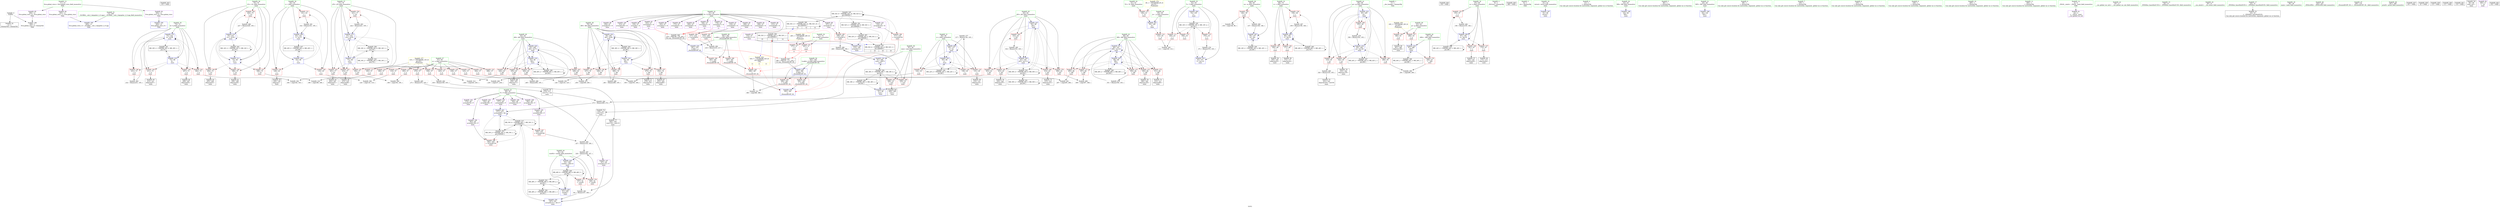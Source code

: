 digraph "SVFG" {
	label="SVFG";

	Node0x557f5ce7da20 [shape=record,color=grey,label="{NodeID: 0\nNullPtr}"];
	Node0x557f5ce7da20 -> Node0x557f5ceabd80[style=solid];
	Node0x557f5ce7da20 -> Node0x557f5ceae480[style=solid];
	Node0x557f5cef7440 [shape=record,color=black,label="{NodeID: 443\n153 = PHI()\n}"];
	Node0x557f5ceba8a0 [shape=record,color=grey,label="{NodeID: 277\n137 = Binary(136, 105, )\n}"];
	Node0x557f5ceba8a0 -> Node0x557f5ceaec00[style=solid];
	Node0x557f5ceae2e0 [shape=record,color=blue,label="{NodeID: 194\n404\<--12\nllvm.global_ctors_0\<--\nGlob }"];
	Node0x557f5ceab650 [shape=record,color=red,label="{NodeID: 111\n109\<--53\n\<--T\nmain\n}"];
	Node0x557f5ceab650 -> Node0x557f5cebd2a0[style=solid];
	Node0x557f5ce836b0 [shape=record,color=green,label="{NodeID: 28\n59\<--60\nm\<--m_field_insensitive\nmain\n}"];
	Node0x557f5ce836b0 -> Node0x557f5ceb09c0[style=solid];
	Node0x557f5ce836b0 -> Node0x557f5ceaeda0[style=solid];
	Node0x557f5cebd2a0 [shape=record,color=grey,label="{NodeID: 305\n111 = cmp(109, 110, )\n}"];
	Node0x557f5ceaf9d0 [shape=record,color=blue,label="{NodeID: 222\n79\<--281\ni60\<--inc82\nmain\n}"];
	Node0x557f5ceaf9d0 -> Node0x557f5ceb2150[style=dashed];
	Node0x557f5ceaf9d0 -> Node0x557f5ceb2220[style=dashed];
	Node0x557f5ceaf9d0 -> Node0x557f5ceb22f0[style=dashed];
	Node0x557f5ceaf9d0 -> Node0x557f5ceb23c0[style=dashed];
	Node0x557f5ceaf9d0 -> Node0x557f5ceb2490[style=dashed];
	Node0x557f5ceaf9d0 -> Node0x557f5ceaf9d0[style=dashed];
	Node0x557f5ceaf9d0 -> Node0x557f5ced26c0[style=dashed];
	Node0x557f5ceb1450 [shape=record,color=red,label="{NodeID: 139\n164\<--69\n\<--v\nmain\n}"];
	Node0x557f5ceb1450 -> Node0x557f5ceac260[style=solid];
	Node0x557f5ceac0c0 [shape=record,color=black,label="{NodeID: 56\n132\<--131\nidxprom10\<--\nmain\n}"];
	Node0x557f5ceb2b10 [shape=record,color=red,label="{NodeID: 167\n319\<--85\n\<--pi\nmain\n}"];
	Node0x557f5ceb2b10 -> Node0x557f5cebc820[style=solid];
	Node0x557f5cead780 [shape=record,color=purple,label="{NodeID: 84\n405\<--11\nllvm.global_ctors_1\<--llvm.global_ctors\nGlob }"];
	Node0x557f5cead780 -> Node0x557f5ceae3b0[style=solid];
	Node0x557f5ce81200 [shape=record,color=green,label="{NodeID: 1\n7\<--1\n__dso_handle\<--dummyObj\nGlob }"];
	Node0x557f5cef7540 [shape=record,color=black,label="{NodeID: 444\n154 = PHI()\n}"];
	Node0x557f5cebaa20 [shape=record,color=grey,label="{NodeID: 278\n351 = Binary(350, 105, )\n}"];
	Node0x557f5cebaa20 -> Node0x557f5ceb7f80[style=solid];
	Node0x557f5ceae3b0 [shape=record,color=blue,label="{NodeID: 195\n405\<--13\nllvm.global_ctors_1\<--_GLOBAL__sub_I_Anjupiter_2_0.cpp\nGlob }"];
	Node0x557f5ceab720 [shape=record,color=red,label="{NodeID: 112\n359\<--53\n\<--T\nmain\n}"];
	Node0x557f5ce83780 [shape=record,color=green,label="{NodeID: 29\n61\<--62\np\<--p_field_insensitive\nmain\n}"];
	Node0x557f5ce83780 -> Node0x557f5ceb0a90[style=solid];
	Node0x557f5ce83780 -> Node0x557f5ceb0b60[style=solid];
	Node0x557f5cebd420 [shape=record,color=grey,label="{NodeID: 306\n120 = cmp(118, 119, )\n}"];
	Node0x557f5ceafaa0 [shape=record,color=blue,label="{NodeID: 223\n85\<--285\npi\<--\nmain\n}"];
	Node0x557f5ceafaa0 -> Node0x557f5ceb2a40[style=dashed];
	Node0x557f5ceafaa0 -> Node0x557f5ceb2b10[style=dashed];
	Node0x557f5ceafaa0 -> Node0x557f5ceb2be0[style=dashed];
	Node0x557f5ceafaa0 -> Node0x557f5ceb2cb0[style=dashed];
	Node0x557f5ceafaa0 -> Node0x557f5ceb8010[style=dashed];
	Node0x557f5ceafaa0 -> Node0x557f5ced35c0[style=dashed];
	Node0x557f5ceb1520 [shape=record,color=red,label="{NodeID: 140\n171\<--69\n\<--v\nmain\n}"];
	Node0x557f5ceb1520 -> Node0x557f5ceac330[style=solid];
	Node0x557f5ceac190 [shape=record,color=black,label="{NodeID: 57\n162\<--161\nidxprom20\<--\nmain\n}"];
	Node0x557f5ceb2be0 [shape=record,color=red,label="{NodeID: 168\n342\<--85\n\<--pi\nmain\n}"];
	Node0x557f5ceb2be0 -> Node0x557f5cead2a0[style=solid];
	Node0x557f5cead850 [shape=record,color=purple,label="{NodeID: 85\n406\<--11\nllvm.global_ctors_2\<--llvm.global_ctors\nGlob }"];
	Node0x557f5cead850 -> Node0x557f5ceae480[style=solid];
	Node0x557f5ce814f0 [shape=record,color=green,label="{NodeID: 2\n8\<--1\n_ZSt3cin\<--dummyObj\nGlob }"];
	Node0x557f5cef7610 [shape=record,color=black,label="{NodeID: 445\n366 = PHI()\n}"];
	Node0x557f5cebaba0 [shape=record,color=grey,label="{NodeID: 279\n356 = Binary(355, 105, )\n}"];
	Node0x557f5cebaba0 -> Node0x557f5ceb8010[style=solid];
	Node0x557f5ceae480 [shape=record,color=blue, style = dotted,label="{NodeID: 196\n406\<--3\nllvm.global_ctors_2\<--dummyVal\nGlob }"];
	Node0x557f5ceab7f0 [shape=record,color=red,label="{NodeID: 113\n370\<--53\n\<--T\nmain\n}"];
	Node0x557f5ceab7f0 -> Node0x557f5ceba720[style=solid];
	Node0x557f5ce83850 [shape=record,color=green,label="{NodeID: 30\n63\<--64\ni\<--i_field_insensitive\nmain\n}"];
	Node0x557f5ce83850 -> Node0x557f5ceb0c30[style=solid];
	Node0x557f5ce83850 -> Node0x557f5ceb0d00[style=solid];
	Node0x557f5ce83850 -> Node0x557f5ceb0dd0[style=solid];
	Node0x557f5ce83850 -> Node0x557f5ceae990[style=solid];
	Node0x557f5ce83850 -> Node0x557f5ceaecd0[style=solid];
	Node0x557f5cebd5a0 [shape=record,color=grey,label="{NodeID: 307\n305 = cmp(303, 304, )\n}"];
	Node0x557f5ceafb70 [shape=record,color=blue,label="{NodeID: 224\n87\<--286\n_b84\<--\nmain\n}"];
	Node0x557f5ceafb70 -> Node0x557f5ceb2d80[style=dashed];
	Node0x557f5ceafb70 -> Node0x557f5ced3ac0[style=dashed];
	Node0x557f5ceb15f0 [shape=record,color=red,label="{NodeID: 141\n167\<--71\n\<--d\nmain\n|{<s0>10}}"];
	Node0x557f5ceb15f0:s0 -> Node0x557f5cef7a30[style=solid,color=red];
	Node0x557f5ceac260 [shape=record,color=black,label="{NodeID: 58\n165\<--164\nidxprom22\<--\nmain\n}"];
	Node0x557f5cecf9c0 [shape=record,color=black,label="{NodeID: 335\nMR_10V_3 = PHI(MR_10V_4, MR_10V_2, )\npts\{54 \}\n}"];
	Node0x557f5cecf9c0 -> Node0x557f5ceab650[style=dashed];
	Node0x557f5cecf9c0 -> Node0x557f5ceab720[style=dashed];
	Node0x557f5cecf9c0 -> Node0x557f5ceab7f0[style=dashed];
	Node0x557f5cecf9c0 -> Node0x557f5ceb80e0[style=dashed];
	Node0x557f5ceb2cb0 [shape=record,color=red,label="{NodeID: 169\n355\<--85\n\<--pi\nmain\n}"];
	Node0x557f5ceb2cb0 -> Node0x557f5cebaba0[style=solid];
	Node0x557f5cead920 [shape=record,color=purple,label="{NodeID: 86\n130\<--47\narrayidx\<--D\nmain\n}"];
	Node0x557f5ce81580 [shape=record,color=green,label="{NodeID: 3\n9\<--1\n.str\<--dummyObj\nGlob }"];
	Node0x557f5cef76e0 [shape=record,color=black,label="{NodeID: 446\n379 = PHI(166, 176, 203, )\n0th arg _Z4cminIiEvRT_S0_ }"];
	Node0x557f5cef76e0 -> Node0x557f5ceb81b0[style=solid];
	Node0x557f5cebad20 [shape=record,color=grey,label="{NodeID: 280\n147 = Binary(146, 148, )\n}"];
	Node0x557f5cebad20 -> Node0x557f5ceaeda0[style=solid];
	Node0x557f5ceae580 [shape=record,color=blue,label="{NodeID: 197\n41\<--96\nretval\<--\nmain\n}"];
	Node0x557f5ceab8c0 [shape=record,color=red,label="{NodeID: 114\n110\<--55\n\<--_b\nmain\n}"];
	Node0x557f5ceab8c0 -> Node0x557f5cebd2a0[style=solid];
	Node0x557f5ce83920 [shape=record,color=green,label="{NodeID: 31\n65\<--66\nj\<--j_field_insensitive\nmain\n}"];
	Node0x557f5ce83920 -> Node0x557f5ceb0ea0[style=solid];
	Node0x557f5ce83920 -> Node0x557f5ceb0f70[style=solid];
	Node0x557f5ce83920 -> Node0x557f5ceb1040[style=solid];
	Node0x557f5ce83920 -> Node0x557f5ceaea60[style=solid];
	Node0x557f5ce83920 -> Node0x557f5ceaec00[style=solid];
	Node0x557f5cebd720 [shape=record,color=grey,label="{NodeID: 308\n291 = cmp(289, 290, )\n}"];
	Node0x557f5ceafc40 [shape=record,color=blue,label="{NodeID: 225\n89\<--96\ni88\<--\nmain\n}"];
	Node0x557f5ceafc40 -> Node0x557f5ceb2e50[style=dashed];
	Node0x557f5ceafc40 -> Node0x557f5ceb2f20[style=dashed];
	Node0x557f5ceafc40 -> Node0x557f5ceb2ff0[style=dashed];
	Node0x557f5ceafc40 -> Node0x557f5ceb30c0[style=dashed];
	Node0x557f5ceafc40 -> Node0x557f5ceb3190[style=dashed];
	Node0x557f5ceafc40 -> Node0x557f5ceafc40[style=dashed];
	Node0x557f5ceafc40 -> Node0x557f5ceb7f80[style=dashed];
	Node0x557f5ceafc40 -> Node0x557f5ced3fc0[style=dashed];
	Node0x557f5ceb16c0 [shape=record,color=red,label="{NodeID: 142\n177\<--71\n\<--d\nmain\n|{<s0>11}}"];
	Node0x557f5ceb16c0:s0 -> Node0x557f5cef7a30[style=solid,color=red];
	Node0x557f5ceac330 [shape=record,color=black,label="{NodeID: 59\n172\<--171\nidxprom24\<--\nmain\n}"];
	Node0x557f5cecfec0 [shape=record,color=black,label="{NodeID: 336\nMR_16V_2 = PHI(MR_16V_4, MR_16V_1, )\npts\{60 \}\n}"];
	Node0x557f5cecfec0 -> Node0x557f5ceb09c0[style=dashed];
	Node0x557f5cecfec0 -> Node0x557f5ceaeda0[style=dashed];
	Node0x557f5ceb2d80 [shape=record,color=red,label="{NodeID: 170\n290\<--87\n\<--_b84\nmain\n}"];
	Node0x557f5ceb2d80 -> Node0x557f5cebd720[style=solid];
	Node0x557f5cead9f0 [shape=record,color=purple,label="{NodeID: 87\n133\<--47\narrayidx11\<--D\nmain\n}"];
	Node0x557f5cead9f0 -> Node0x557f5ceaeb30[style=solid];
	Node0x557f5ce81610 [shape=record,color=green,label="{NodeID: 4\n12\<--1\n\<--dummyObj\nCan only get source location for instruction, argument, global var or function.}"];
	Node0x557f5cef7a30 [shape=record,color=black,label="{NodeID: 447\n380 = PHI(167, 177, 218, )\n1st arg _Z4cminIiEvRT_S0_ }"];
	Node0x557f5cef7a30 -> Node0x557f5ceb8280[style=solid];
	Node0x557f5ced8ac0 [shape=record,color=black,label="{NodeID: 364\nMR_52V_3 = PHI(MR_52V_2, MR_52V_1, )\npts\{480000 \}\n|{<s0>10|<s1>11|<s2>12}}"];
	Node0x557f5ced8ac0:s0 -> Node0x557f5cee2340[style=dashed,color=blue];
	Node0x557f5ced8ac0:s1 -> Node0x557f5ced67c0[style=dashed,color=blue];
	Node0x557f5ced8ac0:s2 -> Node0x557f5ceda3c0[style=dashed,color=blue];
	Node0x557f5cebaea0 [shape=record,color=grey,label="{NodeID: 281\n142 = Binary(141, 105, )\n}"];
	Node0x557f5cebaea0 -> Node0x557f5ceaecd0[style=solid];
	Node0x557f5ceae650 [shape=record,color=blue,label="{NodeID: 198\n43\<--98\nMX\<--\nmain\n}"];
	Node0x557f5ceab990 [shape=record,color=red,label="{NodeID: 115\n119\<--57\n\<--n\nmain\n}"];
	Node0x557f5ceab990 -> Node0x557f5cebd420[style=solid];
	Node0x557f5ce839f0 [shape=record,color=green,label="{NodeID: 32\n67\<--68\nu\<--u_field_insensitive\nmain\n}"];
	Node0x557f5ce839f0 -> Node0x557f5ceb1110[style=solid];
	Node0x557f5ce839f0 -> Node0x557f5ceb11e0[style=solid];
	Node0x557f5ce839f0 -> Node0x557f5ceb12b0[style=solid];
	Node0x557f5ce839f0 -> Node0x557f5ceaee70[style=solid];
	Node0x557f5cebd8a0 [shape=record,color=grey,label="{NodeID: 309\n239 = cmp(237, 238, )\n}"];
	Node0x557f5ceafd10 [shape=record,color=blue,label="{NodeID: 226\n91\<--300\nsum92\<--\nmain\n}"];
	Node0x557f5ceafd10 -> Node0x557f5cecd6c0[style=dashed];
	Node0x557f5ceb1790 [shape=record,color=red,label="{NodeID: 143\n182\<--73\n\<--k\nmain\n}"];
	Node0x557f5ceb1790 -> Node0x557f5cebce20[style=solid];
	Node0x557f5ceac400 [shape=record,color=black,label="{NodeID: 60\n175\<--174\nidxprom26\<--\nmain\n}"];
	Node0x557f5ced03c0 [shape=record,color=black,label="{NodeID: 337\nMR_20V_2 = PHI(MR_20V_4, MR_20V_1, )\npts\{64 \}\n}"];
	Node0x557f5ced03c0 -> Node0x557f5ceae990[style=dashed];
	Node0x557f5ceb2e50 [shape=record,color=red,label="{NodeID: 171\n295\<--89\n\<--i88\nmain\n}"];
	Node0x557f5ceb2e50 -> Node0x557f5cebcca0[style=solid];
	Node0x557f5ceadac0 [shape=record,color=purple,label="{NodeID: 88\n163\<--47\narrayidx21\<--D\nmain\n}"];
	Node0x557f5ce816a0 [shape=record,color=green,label="{NodeID: 5\n96\<--1\n\<--dummyObj\nCan only get source location for instruction, argument, global var or function.}"];
	Node0x557f5cebb020 [shape=record,color=grey,label="{NodeID: 282\n156 = Binary(155, 148, )\n}"];
	Node0x557f5cebb020 -> Node0x557f5ceaee70[style=solid];
	Node0x557f5ceae720 [shape=record,color=blue,label="{NodeID: 199\n45\<--100\nINF\<--\nmain\n}"];
	Node0x557f5ceb01a0 [shape=record,color=red,label="{NodeID: 116\n125\<--57\n\<--n\nmain\n}"];
	Node0x557f5ceb01a0 -> Node0x557f5cebcfa0[style=solid];
	Node0x557f5ce83ac0 [shape=record,color=green,label="{NodeID: 33\n69\<--70\nv\<--v_field_insensitive\nmain\n}"];
	Node0x557f5ce83ac0 -> Node0x557f5ceb1380[style=solid];
	Node0x557f5ce83ac0 -> Node0x557f5ceb1450[style=solid];
	Node0x557f5ce83ac0 -> Node0x557f5ceb1520[style=solid];
	Node0x557f5ce83ac0 -> Node0x557f5ceaef40[style=solid];
	Node0x557f5cebda20 [shape=record,color=grey,label="{NodeID: 310\n190 = cmp(188, 189, )\n}"];
	Node0x557f5ceafde0 [shape=record,color=blue,label="{NodeID: 227\n93\<--96\nj93\<--\nmain\n}"];
	Node0x557f5ceafde0 -> Node0x557f5ceb3400[style=dashed];
	Node0x557f5ceafde0 -> Node0x557f5ceb34d0[style=dashed];
	Node0x557f5ceafde0 -> Node0x557f5ceb35a0[style=dashed];
	Node0x557f5ceafde0 -> Node0x557f5ceb3670[style=dashed];
	Node0x557f5ceafde0 -> Node0x557f5ceb3740[style=dashed];
	Node0x557f5ceafde0 -> Node0x557f5ceaff80[style=dashed];
	Node0x557f5ceafde0 -> Node0x557f5cec96c0[style=dashed];
	Node0x557f5ceb1860 [shape=record,color=red,label="{NodeID: 144\n207\<--73\n\<--k\nmain\n}"];
	Node0x557f5ceb1860 -> Node0x557f5ceac740[style=solid];
	Node0x557f5ceac4d0 [shape=record,color=black,label="{NodeID: 61\n199\<--198\nidxprom39\<--\nmain\n}"];
	Node0x557f5ced08c0 [shape=record,color=black,label="{NodeID: 338\nMR_22V_2 = PHI(MR_22V_3, MR_22V_1, )\npts\{66 \}\n}"];
	Node0x557f5ced08c0 -> Node0x557f5ceaea60[style=dashed];
	Node0x557f5ced08c0 -> Node0x557f5ced08c0[style=dashed];
	Node0x557f5ceb2f20 [shape=record,color=red,label="{NodeID: 172\n307\<--89\n\<--i88\nmain\n}"];
	Node0x557f5ceb2f20 -> Node0x557f5cebc9a0[style=solid];
	Node0x557f5ceadb90 [shape=record,color=purple,label="{NodeID: 89\n166\<--47\narrayidx23\<--D\nmain\n|{<s0>10}}"];
	Node0x557f5ceadb90:s0 -> Node0x557f5cef76e0[style=solid,color=red];
	Node0x557f5ce82a10 [shape=record,color=green,label="{NodeID: 6\n98\<--1\n\<--dummyObj\nCan only get source location for instruction, argument, global var or function.}"];
	Node0x557f5cebb1a0 [shape=record,color=grey,label="{NodeID: 283\n232 = Binary(231, 105, )\n}"];
	Node0x557f5cebb1a0 -> Node0x557f5ceaf420[style=solid];
	Node0x557f5ceae7f0 [shape=record,color=blue,label="{NodeID: 200\n53\<--105\nT\<--\nmain\n}"];
	Node0x557f5ceae7f0 -> Node0x557f5cecf9c0[style=dashed];
	Node0x557f5ceb0270 [shape=record,color=red,label="{NodeID: 117\n183\<--57\n\<--n\nmain\n}"];
	Node0x557f5ceb0270 -> Node0x557f5cebce20[style=solid];
	Node0x557f5ce83b90 [shape=record,color=green,label="{NodeID: 34\n71\<--72\nd\<--d_field_insensitive\nmain\n}"];
	Node0x557f5ce83b90 -> Node0x557f5ceb15f0[style=solid];
	Node0x557f5ce83b90 -> Node0x557f5ceb16c0[style=solid];
	Node0x557f5cebdba0 [shape=record,color=grey,label="{NodeID: 311\n390 = cmp(388, 389, )\n}"];
	Node0x557f5ceafeb0 [shape=record,color=blue,label="{NodeID: 228\n91\<--329\nsum92\<--add110\nmain\n}"];
	Node0x557f5ceafeb0 -> Node0x557f5cecd6c0[style=dashed];
	Node0x557f5ceb1930 [shape=record,color=red,label="{NodeID: 145\n211\<--73\n\<--k\nmain\n}"];
	Node0x557f5ceb1930 -> Node0x557f5ceac810[style=solid];
	Node0x557f5ceac5a0 [shape=record,color=black,label="{NodeID: 62\n202\<--201\nidxprom41\<--\nmain\n}"];
	Node0x557f5ced0dc0 [shape=record,color=black,label="{NodeID: 339\nMR_24V_2 = PHI(MR_24V_3, MR_24V_1, )\npts\{68 \}\n}"];
	Node0x557f5ced0dc0 -> Node0x557f5ceb1110[style=dashed];
	Node0x557f5ced0dc0 -> Node0x557f5ceaee70[style=dashed];
	Node0x557f5ced0dc0 -> Node0x557f5ced0dc0[style=dashed];
	Node0x557f5ceb2ff0 [shape=record,color=red,label="{NodeID: 173\n311\<--89\n\<--i88\nmain\n}"];
	Node0x557f5ceb2ff0 -> Node0x557f5ceacdc0[style=solid];
	Node0x557f5ceadc60 [shape=record,color=purple,label="{NodeID: 90\n173\<--47\narrayidx25\<--D\nmain\n}"];
	Node0x557f5ce82aa0 [shape=record,color=green,label="{NodeID: 7\n100\<--1\n\<--dummyObj\nCan only get source location for instruction, argument, global var or function.}"];
	Node0x557f5ced99c0 [shape=record,color=black,label="{NodeID: 367\nMR_52V_4 = PHI(MR_52V_5, MR_52V_3, )\npts\{480000 \}\n}"];
	Node0x557f5ced99c0 -> Node0x557f5ceaeb30[style=dashed];
	Node0x557f5ced99c0 -> Node0x557f5ced67c0[style=dashed];
	Node0x557f5ced99c0 -> Node0x557f5ced99c0[style=dashed];
	Node0x557f5cebb320 [shape=record,color=grey,label="{NodeID: 284\n327 = Binary(318, 326, )\n}"];
	Node0x557f5cebb320 -> Node0x557f5cebb7a0[style=solid];
	Node0x557f5ceae8c0 [shape=record,color=blue,label="{NodeID: 201\n55\<--106\n_b\<--\nmain\n}"];
	Node0x557f5ceae8c0 -> Node0x557f5ceab8c0[style=dashed];
	Node0x557f5ceb0340 [shape=record,color=red,label="{NodeID: 118\n189\<--57\n\<--n\nmain\n}"];
	Node0x557f5ceb0340 -> Node0x557f5cebda20[style=solid];
	Node0x557f5ce83c60 [shape=record,color=green,label="{NodeID: 35\n73\<--74\nk\<--k_field_insensitive\nmain\n}"];
	Node0x557f5ce83c60 -> Node0x557f5ceb1790[style=solid];
	Node0x557f5ce83c60 -> Node0x557f5ceb1860[style=solid];
	Node0x557f5ce83c60 -> Node0x557f5ceb1930[style=solid];
	Node0x557f5ce83c60 -> Node0x557f5ceb1a00[style=solid];
	Node0x557f5ce83c60 -> Node0x557f5ceaf010[style=solid];
	Node0x557f5ce83c60 -> Node0x557f5ceaf420[style=solid];
	Node0x557f5cebdd20 [shape=record,color=grey,label="{NodeID: 312\n246 = cmp(244, 245, )\n}"];
	Node0x557f5ceaff80 [shape=record,color=blue,label="{NodeID: 229\n93\<--334\nj93\<--inc113\nmain\n}"];
	Node0x557f5ceaff80 -> Node0x557f5ceb3400[style=dashed];
	Node0x557f5ceaff80 -> Node0x557f5ceb34d0[style=dashed];
	Node0x557f5ceaff80 -> Node0x557f5ceb35a0[style=dashed];
	Node0x557f5ceaff80 -> Node0x557f5ceb3670[style=dashed];
	Node0x557f5ceaff80 -> Node0x557f5ceb3740[style=dashed];
	Node0x557f5ceaff80 -> Node0x557f5ceaff80[style=dashed];
	Node0x557f5ceaff80 -> Node0x557f5cec96c0[style=dashed];
	Node0x557f5ceb1a00 [shape=record,color=red,label="{NodeID: 146\n231\<--73\n\<--k\nmain\n}"];
	Node0x557f5ceb1a00 -> Node0x557f5cebb1a0[style=solid];
	Node0x557f5ceac670 [shape=record,color=black,label="{NodeID: 63\n205\<--204\nidxprom43\<--\nmain\n}"];
	Node0x557f5ced12c0 [shape=record,color=black,label="{NodeID: 340\nMR_26V_2 = PHI(MR_26V_3, MR_26V_1, )\npts\{70 \}\n}"];
	Node0x557f5ced12c0 -> Node0x557f5ceb1380[style=dashed];
	Node0x557f5ced12c0 -> Node0x557f5ceaef40[style=dashed];
	Node0x557f5ced12c0 -> Node0x557f5ced12c0[style=dashed];
	Node0x557f5ceb30c0 [shape=record,color=red,label="{NodeID: 174\n345\<--89\n\<--i88\nmain\n}"];
	Node0x557f5ceb30c0 -> Node0x557f5cead370[style=solid];
	Node0x557f5ceadd30 [shape=record,color=purple,label="{NodeID: 91\n176\<--47\narrayidx27\<--D\nmain\n|{<s0>11}}"];
	Node0x557f5ceadd30:s0 -> Node0x557f5cef76e0[style=solid,color=red];
	Node0x557f5ce82b30 [shape=record,color=green,label="{NodeID: 8\n105\<--1\n\<--dummyObj\nCan only get source location for instruction, argument, global var or function.}"];
	Node0x557f5cebb4a0 [shape=record,color=grey,label="{NodeID: 285\n334 = Binary(333, 105, )\n}"];
	Node0x557f5cebb4a0 -> Node0x557f5ceaff80[style=solid];
	Node0x557f5ceae990 [shape=record,color=blue,label="{NodeID: 202\n63\<--96\ni\<--\nmain\n}"];
	Node0x557f5ceae990 -> Node0x557f5ceb0c30[style=dashed];
	Node0x557f5ceae990 -> Node0x557f5ceb0d00[style=dashed];
	Node0x557f5ceae990 -> Node0x557f5ceb0dd0[style=dashed];
	Node0x557f5ceae990 -> Node0x557f5ceaecd0[style=dashed];
	Node0x557f5ceae990 -> Node0x557f5ced03c0[style=dashed];
	Node0x557f5ceb0410 [shape=record,color=red,label="{NodeID: 119\n195\<--57\n\<--n\nmain\n}"];
	Node0x557f5ceb0410 -> Node0x557f5cebcb20[style=solid];
	Node0x557f5ce83d30 [shape=record,color=green,label="{NodeID: 36\n75\<--76\ni31\<--i31_field_insensitive\nmain\n}"];
	Node0x557f5ce83d30 -> Node0x557f5ceb1ad0[style=solid];
	Node0x557f5ce83d30 -> Node0x557f5ceb1ba0[style=solid];
	Node0x557f5ce83d30 -> Node0x557f5ceb1c70[style=solid];
	Node0x557f5ce83d30 -> Node0x557f5ceb1d40[style=solid];
	Node0x557f5ce83d30 -> Node0x557f5ceaf0e0[style=solid];
	Node0x557f5ce83d30 -> Node0x557f5ceaf350[style=solid];
	Node0x557f5cebdea0 [shape=record,color=grey,label="{NodeID: 313\n250 = cmp(248, 249, )\n}"];
	Node0x557f5ceb0050 [shape=record,color=blue,label="{NodeID: 230\n347\<--341\narrayidx121\<--div117\nmain\n}"];
	Node0x557f5ceb0050 -> Node0x557f5cec9bc0[style=dashed];
	Node0x557f5ceb1ad0 [shape=record,color=red,label="{NodeID: 147\n188\<--75\n\<--i31\nmain\n}"];
	Node0x557f5ceb1ad0 -> Node0x557f5cebda20[style=solid];
	Node0x557f5ceac740 [shape=record,color=black,label="{NodeID: 64\n208\<--207\nidxprom45\<--\nmain\n}"];
	Node0x557f5ced17c0 [shape=record,color=black,label="{NodeID: 341\nMR_30V_2 = PHI(MR_30V_4, MR_30V_1, )\npts\{74 \}\n}"];
	Node0x557f5ced17c0 -> Node0x557f5ceaf010[style=dashed];
	Node0x557f5ceb3190 [shape=record,color=red,label="{NodeID: 175\n350\<--89\n\<--i88\nmain\n}"];
	Node0x557f5ceb3190 -> Node0x557f5cebaa20[style=solid];
	Node0x557f5ceade00 [shape=record,color=purple,label="{NodeID: 92\n200\<--47\narrayidx40\<--D\nmain\n}"];
	Node0x557f5ce82bc0 [shape=record,color=green,label="{NodeID: 9\n148\<--1\n\<--dummyObj\nCan only get source location for instruction, argument, global var or function.}"];
	Node0x557f5ceda3c0 [shape=record,color=black,label="{NodeID: 369\nMR_52V_11 = PHI(MR_52V_12, MR_52V_10, )\npts\{480000 \}\n|{|<s4>12|<s5>12|<s6>12}}"];
	Node0x557f5ceda3c0 -> Node0x557f5ceb3810[style=dashed];
	Node0x557f5ceda3c0 -> Node0x557f5ceb38e0[style=dashed];
	Node0x557f5ceda3c0 -> Node0x557f5cecc7c0[style=dashed];
	Node0x557f5ceda3c0 -> Node0x557f5ceda3c0[style=dashed];
	Node0x557f5ceda3c0:s4 -> Node0x557f5ceae210[style=dashed,color=red];
	Node0x557f5ceda3c0:s5 -> Node0x557f5ceb8350[style=dashed,color=red];
	Node0x557f5ceda3c0:s6 -> Node0x557f5ced8ac0[style=dashed,color=red];
	Node0x557f5cebb620 [shape=record,color=grey,label="{NodeID: 286\n281 = Binary(280, 105, )\n}"];
	Node0x557f5cebb620 -> Node0x557f5ceaf9d0[style=solid];
	Node0x557f5ceaea60 [shape=record,color=blue,label="{NodeID: 203\n65\<--96\nj\<--\nmain\n}"];
	Node0x557f5ceaea60 -> Node0x557f5ceb0ea0[style=dashed];
	Node0x557f5ceaea60 -> Node0x557f5ceb0f70[style=dashed];
	Node0x557f5ceaea60 -> Node0x557f5ceb1040[style=dashed];
	Node0x557f5ceaea60 -> Node0x557f5ceaea60[style=dashed];
	Node0x557f5ceaea60 -> Node0x557f5ceaec00[style=dashed];
	Node0x557f5ceaea60 -> Node0x557f5ced08c0[style=dashed];
	Node0x557f5ceb04e0 [shape=record,color=red,label="{NodeID: 120\n238\<--57\n\<--n\nmain\n}"];
	Node0x557f5ceb04e0 -> Node0x557f5cebd8a0[style=solid];
	Node0x557f5ce83e00 [shape=record,color=green,label="{NodeID: 37\n77\<--78\nj35\<--j35_field_insensitive\nmain\n}"];
	Node0x557f5ce83e00 -> Node0x557f5ceb1e10[style=solid];
	Node0x557f5ce83e00 -> Node0x557f5ceb1ee0[style=solid];
	Node0x557f5ce83e00 -> Node0x557f5ceb1fb0[style=solid];
	Node0x557f5ce83e00 -> Node0x557f5ceb2080[style=solid];
	Node0x557f5ce83e00 -> Node0x557f5ceaf1b0[style=solid];
	Node0x557f5ce83e00 -> Node0x557f5ceaf280[style=solid];
	Node0x557f5ceb7f80 [shape=record,color=blue,label="{NodeID: 231\n89\<--351\ni88\<--inc123\nmain\n}"];
	Node0x557f5ceb7f80 -> Node0x557f5ceb2e50[style=dashed];
	Node0x557f5ceb7f80 -> Node0x557f5ceb2f20[style=dashed];
	Node0x557f5ceb7f80 -> Node0x557f5ceb2ff0[style=dashed];
	Node0x557f5ceb7f80 -> Node0x557f5ceb30c0[style=dashed];
	Node0x557f5ceb7f80 -> Node0x557f5ceb3190[style=dashed];
	Node0x557f5ceb7f80 -> Node0x557f5ceafc40[style=dashed];
	Node0x557f5ceb7f80 -> Node0x557f5ceb7f80[style=dashed];
	Node0x557f5ceb7f80 -> Node0x557f5ced3fc0[style=dashed];
	Node0x557f5ceb1ba0 [shape=record,color=red,label="{NodeID: 148\n198\<--75\n\<--i31\nmain\n}"];
	Node0x557f5ceb1ba0 -> Node0x557f5ceac4d0[style=solid];
	Node0x557f5ceac810 [shape=record,color=black,label="{NodeID: 65\n212\<--211\nidxprom47\<--\nmain\n}"];
	Node0x557f5ced1cc0 [shape=record,color=black,label="{NodeID: 342\nMR_32V_2 = PHI(MR_32V_3, MR_32V_1, )\npts\{76 \}\n}"];
	Node0x557f5ced1cc0 -> Node0x557f5ceaf0e0[style=dashed];
	Node0x557f5ced1cc0 -> Node0x557f5ced1cc0[style=dashed];
	Node0x557f5ceb3260 [shape=record,color=red,label="{NodeID: 176\n328\<--91\n\<--sum92\nmain\n}"];
	Node0x557f5ceb3260 -> Node0x557f5cebb7a0[style=solid];
	Node0x557f5ceaded0 [shape=record,color=purple,label="{NodeID: 93\n203\<--47\narrayidx42\<--D\nmain\n|{<s0>12}}"];
	Node0x557f5ceaded0:s0 -> Node0x557f5cef76e0[style=solid,color=red];
	Node0x557f5ce82c50 [shape=record,color=green,label="{NodeID: 10\n285\<--1\n\<--dummyObj\nCan only get source location for instruction, argument, global var or function.}"];
	Node0x557f5cebb7a0 [shape=record,color=grey,label="{NodeID: 287\n329 = Binary(328, 327, )\n}"];
	Node0x557f5cebb7a0 -> Node0x557f5ceafeb0[style=solid];
	Node0x557f5ceaeb30 [shape=record,color=blue,label="{NodeID: 204\n133\<--100\narrayidx11\<--\nmain\n}"];
	Node0x557f5ceaeb30 -> Node0x557f5ced99c0[style=dashed];
	Node0x557f5ceb05b0 [shape=record,color=red,label="{NodeID: 121\n245\<--57\n\<--n\nmain\n}"];
	Node0x557f5ceb05b0 -> Node0x557f5cebdd20[style=solid];
	Node0x557f5ceaa3c0 [shape=record,color=green,label="{NodeID: 38\n79\<--80\ni60\<--i60_field_insensitive\nmain\n}"];
	Node0x557f5ceaa3c0 -> Node0x557f5ceb2150[style=solid];
	Node0x557f5ceaa3c0 -> Node0x557f5ceb2220[style=solid];
	Node0x557f5ceaa3c0 -> Node0x557f5ceb22f0[style=solid];
	Node0x557f5ceaa3c0 -> Node0x557f5ceb23c0[style=solid];
	Node0x557f5ceaa3c0 -> Node0x557f5ceb2490[style=solid];
	Node0x557f5ceaa3c0 -> Node0x557f5ceaf4f0[style=solid];
	Node0x557f5ceaa3c0 -> Node0x557f5ceaf9d0[style=solid];
	Node0x557f5ceb8010 [shape=record,color=blue,label="{NodeID: 232\n85\<--356\npi\<--inc126\nmain\n}"];
	Node0x557f5ceb8010 -> Node0x557f5ceb2a40[style=dashed];
	Node0x557f5ceb8010 -> Node0x557f5ceb2b10[style=dashed];
	Node0x557f5ceb8010 -> Node0x557f5ceb2be0[style=dashed];
	Node0x557f5ceb8010 -> Node0x557f5ceb2cb0[style=dashed];
	Node0x557f5ceb8010 -> Node0x557f5ceb8010[style=dashed];
	Node0x557f5ceb8010 -> Node0x557f5ced35c0[style=dashed];
	Node0x557f5ceb1c70 [shape=record,color=red,label="{NodeID: 149\n204\<--75\n\<--i31\nmain\n}"];
	Node0x557f5ceb1c70 -> Node0x557f5ceac670[style=solid];
	Node0x557f5ceac8e0 [shape=record,color=black,label="{NodeID: 66\n215\<--214\nidxprom49\<--\nmain\n}"];
	Node0x557f5ced21c0 [shape=record,color=black,label="{NodeID: 343\nMR_34V_2 = PHI(MR_34V_3, MR_34V_1, )\npts\{78 \}\n}"];
	Node0x557f5ced21c0 -> Node0x557f5ced21c0[style=dashed];
	Node0x557f5ced21c0 -> Node0x557f5ced71c0[style=dashed];
	Node0x557f5ceb3330 [shape=record,color=red,label="{NodeID: 177\n337\<--91\n\<--sum92\nmain\n}"];
	Node0x557f5ceb3330 -> Node0x557f5cebbda0[style=solid];
	Node0x557f5ceadfa0 [shape=record,color=purple,label="{NodeID: 94\n206\<--47\narrayidx44\<--D\nmain\n}"];
	Node0x557f5ce84410 [shape=record,color=green,label="{NodeID: 11\n300\<--1\n\<--dummyObj\nCan only get source location for instruction, argument, global var or function.}"];
	Node0x557f5cebb920 [shape=record,color=grey,label="{NodeID: 288\n265 = Binary(264, 105, )\n}"];
	Node0x557f5cebb920 -> Node0x557f5ceaf830[style=solid];
	Node0x557f5ceaec00 [shape=record,color=blue,label="{NodeID: 205\n65\<--137\nj\<--inc\nmain\n}"];
	Node0x557f5ceaec00 -> Node0x557f5ceb0ea0[style=dashed];
	Node0x557f5ceaec00 -> Node0x557f5ceb0f70[style=dashed];
	Node0x557f5ceaec00 -> Node0x557f5ceb1040[style=dashed];
	Node0x557f5ceaec00 -> Node0x557f5ceaea60[style=dashed];
	Node0x557f5ceaec00 -> Node0x557f5ceaec00[style=dashed];
	Node0x557f5ceaec00 -> Node0x557f5ced08c0[style=dashed];
	Node0x557f5ceb0680 [shape=record,color=red,label="{NodeID: 122\n270\<--57\n\<--n\nmain\n}"];
	Node0x557f5ceb0680 -> Node0x557f5cebc3a0[style=solid];
	Node0x557f5ceaa450 [shape=record,color=green,label="{NodeID: 39\n81\<--82\nsum\<--sum_field_insensitive\nmain\n}"];
	Node0x557f5ceaa450 -> Node0x557f5ceb2560[style=solid];
	Node0x557f5ceaa450 -> Node0x557f5ceb2630[style=solid];
	Node0x557f5ceaa450 -> Node0x557f5ceaf5c0[style=solid];
	Node0x557f5ceaa450 -> Node0x557f5ceaf760[style=solid];
	Node0x557f5cec96c0 [shape=record,color=black,label="{NodeID: 316\nMR_50V_4 = PHI(MR_50V_6, MR_50V_3, )\npts\{94 \}\n}"];
	Node0x557f5cec96c0 -> Node0x557f5ceafde0[style=dashed];
	Node0x557f5cec96c0 -> Node0x557f5cec96c0[style=dashed];
	Node0x557f5cec96c0 -> Node0x557f5ced49c0[style=dashed];
	Node0x557f5ceb80e0 [shape=record,color=blue,label="{NodeID: 233\n53\<--371\nT\<--inc133\nmain\n}"];
	Node0x557f5ceb80e0 -> Node0x557f5cecf9c0[style=dashed];
	Node0x557f5ceb1d40 [shape=record,color=red,label="{NodeID: 150\n226\<--75\n\<--i31\nmain\n}"];
	Node0x557f5ceb1d40 -> Node0x557f5cebc520[style=solid];
	Node0x557f5ceac9b0 [shape=record,color=black,label="{NodeID: 67\n253\<--252\nidxprom69\<--\nmain\n}"];
	Node0x557f5ced26c0 [shape=record,color=black,label="{NodeID: 344\nMR_36V_2 = PHI(MR_36V_4, MR_36V_1, )\npts\{80 \}\n}"];
	Node0x557f5ced26c0 -> Node0x557f5ceaf4f0[style=dashed];
	Node0x557f5ceb3400 [shape=record,color=red,label="{NodeID: 178\n303\<--93\n\<--j93\nmain\n}"];
	Node0x557f5ceb3400 -> Node0x557f5cebd5a0[style=solid];
	Node0x557f5ceae070 [shape=record,color=purple,label="{NodeID: 95\n209\<--47\narrayidx46\<--D\nmain\n}"];
	Node0x557f5ceae070 -> Node0x557f5ceb3810[style=solid];
	Node0x557f5ce844a0 [shape=record,color=green,label="{NodeID: 12\n4\<--6\n_ZStL8__ioinit\<--_ZStL8__ioinit_field_insensitive\nGlob }"];
	Node0x557f5ce844a0 -> Node0x557f5cead510[style=solid];
	Node0x557f5cebbaa0 [shape=record,color=grey,label="{NodeID: 289\n260 = Binary(259, 258, )\n}"];
	Node0x557f5cebbaa0 -> Node0x557f5ceaf760[style=solid];
	Node0x557f5ceaecd0 [shape=record,color=blue,label="{NodeID: 206\n63\<--142\ni\<--inc13\nmain\n}"];
	Node0x557f5ceaecd0 -> Node0x557f5ceb0c30[style=dashed];
	Node0x557f5ceaecd0 -> Node0x557f5ceb0d00[style=dashed];
	Node0x557f5ceaecd0 -> Node0x557f5ceb0dd0[style=dashed];
	Node0x557f5ceaecd0 -> Node0x557f5ceaecd0[style=dashed];
	Node0x557f5ceaecd0 -> Node0x557f5ced03c0[style=dashed];
	Node0x557f5ceb0750 [shape=record,color=red,label="{NodeID: 123\n296\<--57\n\<--n\nmain\n}"];
	Node0x557f5ceb0750 -> Node0x557f5cebcca0[style=solid];
	Node0x557f5ceaa4e0 [shape=record,color=green,label="{NodeID: 40\n83\<--84\nj64\<--j64_field_insensitive\nmain\n}"];
	Node0x557f5ceaa4e0 -> Node0x557f5ceb2700[style=solid];
	Node0x557f5ceaa4e0 -> Node0x557f5ceb27d0[style=solid];
	Node0x557f5ceaa4e0 -> Node0x557f5ceb28a0[style=solid];
	Node0x557f5ceaa4e0 -> Node0x557f5ceb2970[style=solid];
	Node0x557f5ceaa4e0 -> Node0x557f5ceaf690[style=solid];
	Node0x557f5ceaa4e0 -> Node0x557f5ceaf830[style=solid];
	Node0x557f5cec9bc0 [shape=record,color=black,label="{NodeID: 317\nMR_54V_6 = PHI(MR_54V_7, MR_54V_5, )\npts\{500000 \}\n}"];
	Node0x557f5cec9bc0 -> Node0x557f5ceb3b50[style=dashed];
	Node0x557f5cec9bc0 -> Node0x557f5ceb3c20[style=dashed];
	Node0x557f5cec9bc0 -> Node0x557f5ceb0050[style=dashed];
	Node0x557f5cec9bc0 -> Node0x557f5cec9bc0[style=dashed];
	Node0x557f5cec9bc0 -> Node0x557f5ced53c0[style=dashed];
	Node0x557f5ceb81b0 [shape=record,color=blue,label="{NodeID: 234\n381\<--379\na.addr\<--a\n_Z4cminIiEvRT_S0_\n}"];
	Node0x557f5ceb81b0 -> Node0x557f5ceb3cf0[style=dashed];
	Node0x557f5ceb81b0 -> Node0x557f5ceb3dc0[style=dashed];
	Node0x557f5ceb1e10 [shape=record,color=red,label="{NodeID: 151\n194\<--77\n\<--j35\nmain\n}"];
	Node0x557f5ceb1e10 -> Node0x557f5cebcb20[style=solid];
	Node0x557f5ceaca80 [shape=record,color=black,label="{NodeID: 68\n256\<--255\nidxprom71\<--\nmain\n}"];
	Node0x557f5ced2bc0 [shape=record,color=black,label="{NodeID: 345\nMR_38V_2 = PHI(MR_38V_3, MR_38V_1, )\npts\{82 \}\n}"];
	Node0x557f5ced2bc0 -> Node0x557f5ceaf5c0[style=dashed];
	Node0x557f5ced2bc0 -> Node0x557f5ced2bc0[style=dashed];
	Node0x557f5ceb34d0 [shape=record,color=red,label="{NodeID: 179\n308\<--93\n\<--j93\nmain\n}"];
	Node0x557f5ceb34d0 -> Node0x557f5cebc9a0[style=solid];
	Node0x557f5ceaaa20 [shape=record,color=purple,label="{NodeID: 96\n213\<--47\narrayidx48\<--D\nmain\n}"];
	Node0x557f5ce84530 [shape=record,color=green,label="{NodeID: 13\n11\<--15\nllvm.global_ctors\<--llvm.global_ctors_field_insensitive\nGlob }"];
	Node0x557f5ce84530 -> Node0x557f5cead6b0[style=solid];
	Node0x557f5ce84530 -> Node0x557f5cead780[style=solid];
	Node0x557f5ce84530 -> Node0x557f5cead850[style=solid];
	Node0x557f5cebbc20 [shape=record,color=grey,label="{NodeID: 290\n218 = Binary(210, 217, )\n|{<s0>12}}"];
	Node0x557f5cebbc20:s0 -> Node0x557f5cef7a30[style=solid,color=red];
	Node0x557f5ceaeda0 [shape=record,color=blue,label="{NodeID: 207\n59\<--147\nm\<--dec\nmain\n}"];
	Node0x557f5ceaeda0 -> Node0x557f5ceb09c0[style=dashed];
	Node0x557f5ceaeda0 -> Node0x557f5ceaeda0[style=dashed];
	Node0x557f5ceaeda0 -> Node0x557f5cecfec0[style=dashed];
	Node0x557f5ceb0820 [shape=record,color=red,label="{NodeID: 124\n304\<--57\n\<--n\nmain\n}"];
	Node0x557f5ceb0820 -> Node0x557f5cebd5a0[style=solid];
	Node0x557f5ceaa570 [shape=record,color=green,label="{NodeID: 41\n85\<--86\npi\<--pi_field_insensitive\nmain\n}"];
	Node0x557f5ceaa570 -> Node0x557f5ceb2a40[style=solid];
	Node0x557f5ceaa570 -> Node0x557f5ceb2b10[style=solid];
	Node0x557f5ceaa570 -> Node0x557f5ceb2be0[style=solid];
	Node0x557f5ceaa570 -> Node0x557f5ceb2cb0[style=solid];
	Node0x557f5ceaa570 -> Node0x557f5ceafaa0[style=solid];
	Node0x557f5ceaa570 -> Node0x557f5ceb8010[style=solid];
	Node0x557f5ceb8280 [shape=record,color=blue,label="{NodeID: 235\n383\<--380\nb.addr\<--b\n_Z4cminIiEvRT_S0_\n}"];
	Node0x557f5ceb8280 -> Node0x557f5ceb3e90[style=dashed];
	Node0x557f5ceb8280 -> Node0x557f5ceae140[style=dashed];
	Node0x557f5ceb1ee0 [shape=record,color=red,label="{NodeID: 152\n201\<--77\n\<--j35\nmain\n}"];
	Node0x557f5ceb1ee0 -> Node0x557f5ceac5a0[style=solid];
	Node0x557f5ceacb50 [shape=record,color=black,label="{NodeID: 69\n269\<--268\nconv\<--\nmain\n}"];
	Node0x557f5ceacb50 -> Node0x557f5cebc220[style=solid];
	Node0x557f5ced30c0 [shape=record,color=black,label="{NodeID: 346\nMR_40V_2 = PHI(MR_40V_3, MR_40V_1, )\npts\{84 \}\n}"];
	Node0x557f5ced30c0 -> Node0x557f5ceaf690[style=dashed];
	Node0x557f5ced30c0 -> Node0x557f5ced30c0[style=dashed];
	Node0x557f5ceb35a0 [shape=record,color=red,label="{NodeID: 180\n314\<--93\n\<--j93\nmain\n}"];
	Node0x557f5ceb35a0 -> Node0x557f5ceace90[style=solid];
	Node0x557f5ceaaaf0 [shape=record,color=purple,label="{NodeID: 97\n216\<--47\narrayidx50\<--D\nmain\n}"];
	Node0x557f5ceaaaf0 -> Node0x557f5ceb38e0[style=solid];
	Node0x557f5ce84600 [shape=record,color=green,label="{NodeID: 14\n16\<--17\n__cxx_global_var_init\<--__cxx_global_var_init_field_insensitive\n}"];
	Node0x557f5cedc2e0 [shape=record,color=yellow,style=double,label="{NodeID: 374\n8V_1 = ENCHI(MR_8V_0)\npts\{52 \}\nFun[main]}"];
	Node0x557f5cedc2e0 -> Node0x557f5ceab580[style=dashed];
	Node0x557f5cebbda0 [shape=record,color=grey,label="{NodeID: 291\n341 = Binary(337, 340, )\n}"];
	Node0x557f5cebbda0 -> Node0x557f5ceb0050[style=solid];
	Node0x557f5ceaee70 [shape=record,color=blue,label="{NodeID: 208\n67\<--156\nu\<--dec18\nmain\n}"];
	Node0x557f5ceaee70 -> Node0x557f5ceb1110[style=dashed];
	Node0x557f5ceaee70 -> Node0x557f5ceb11e0[style=dashed];
	Node0x557f5ceaee70 -> Node0x557f5ceb12b0[style=dashed];
	Node0x557f5ceaee70 -> Node0x557f5ceaee70[style=dashed];
	Node0x557f5ceaee70 -> Node0x557f5ced0dc0[style=dashed];
	Node0x557f5ceb08f0 [shape=record,color=red,label="{NodeID: 125\n338\<--57\n\<--n\nmain\n}"];
	Node0x557f5ceb08f0 -> Node0x557f5cebbf20[style=solid];
	Node0x557f5ceaa600 [shape=record,color=green,label="{NodeID: 42\n87\<--88\n_b84\<--_b84_field_insensitive\nmain\n}"];
	Node0x557f5ceaa600 -> Node0x557f5ceb2d80[style=solid];
	Node0x557f5ceaa600 -> Node0x557f5ceafb70[style=solid];
	Node0x557f5ceb8350 [shape=record,color=blue,label="{NodeID: 236\n393\<--392\n\<--\n_Z4cminIiEvRT_S0_\n}"];
	Node0x557f5ceb8350 -> Node0x557f5ced8ac0[style=dashed];
	Node0x557f5ceb1fb0 [shape=record,color=red,label="{NodeID: 153\n214\<--77\n\<--j35\nmain\n}"];
	Node0x557f5ceb1fb0 -> Node0x557f5ceac8e0[style=solid];
	Node0x557f5ceacc20 [shape=record,color=black,label="{NodeID: 70\n272\<--271\nconv77\<--sub\nmain\n}"];
	Node0x557f5ceacc20 -> Node0x557f5cebc220[style=solid];
	Node0x557f5ced35c0 [shape=record,color=black,label="{NodeID: 347\nMR_42V_2 = PHI(MR_42V_4, MR_42V_1, )\npts\{86 \}\n}"];
	Node0x557f5ced35c0 -> Node0x557f5ceafaa0[style=dashed];
	Node0x557f5ceb3670 [shape=record,color=red,label="{NodeID: 181\n323\<--93\n\<--j93\nmain\n}"];
	Node0x557f5ceb3670 -> Node0x557f5cead100[style=solid];
	Node0x557f5ceaabc0 [shape=record,color=purple,label="{NodeID: 98\n254\<--47\narrayidx70\<--D\nmain\n}"];
	Node0x557f5ce846d0 [shape=record,color=green,label="{NodeID: 15\n20\<--21\n_ZNSt8ios_base4InitC1Ev\<--_ZNSt8ios_base4InitC1Ev_field_insensitive\n}"];
	Node0x557f5cebbf20 [shape=record,color=grey,label="{NodeID: 292\n339 = Binary(338, 105, )\n}"];
	Node0x557f5cebbf20 -> Node0x557f5cead1d0[style=solid];
	Node0x557f5ceaef40 [shape=record,color=blue,label="{NodeID: 209\n69\<--159\nv\<--dec19\nmain\n}"];
	Node0x557f5ceaef40 -> Node0x557f5ceb1380[style=dashed];
	Node0x557f5ceaef40 -> Node0x557f5ceb1450[style=dashed];
	Node0x557f5ceaef40 -> Node0x557f5ceb1520[style=dashed];
	Node0x557f5ceaef40 -> Node0x557f5ceaef40[style=dashed];
	Node0x557f5ceaef40 -> Node0x557f5ced12c0[style=dashed];
	Node0x557f5ceb09c0 [shape=record,color=red,label="{NodeID: 126\n146\<--59\n\<--m\nmain\n}"];
	Node0x557f5ceb09c0 -> Node0x557f5cebad20[style=solid];
	Node0x557f5ceb09c0 -> Node0x557f5cebd120[style=solid];
	Node0x557f5ceaa690 [shape=record,color=green,label="{NodeID: 43\n89\<--90\ni88\<--i88_field_insensitive\nmain\n}"];
	Node0x557f5ceaa690 -> Node0x557f5ceb2e50[style=solid];
	Node0x557f5ceaa690 -> Node0x557f5ceb2f20[style=solid];
	Node0x557f5ceaa690 -> Node0x557f5ceb2ff0[style=solid];
	Node0x557f5ceaa690 -> Node0x557f5ceb30c0[style=solid];
	Node0x557f5ceaa690 -> Node0x557f5ceb3190[style=solid];
	Node0x557f5ceaa690 -> Node0x557f5ceafc40[style=solid];
	Node0x557f5ceaa690 -> Node0x557f5ceb7f80[style=solid];
	Node0x557f5ceb2080 [shape=record,color=red,label="{NodeID: 154\n221\<--77\n\<--j35\nmain\n}"];
	Node0x557f5ceb2080 -> Node0x557f5cebc0a0[style=solid];
	Node0x557f5ceaccf0 [shape=record,color=black,label="{NodeID: 71\n276\<--275\nidxprom79\<--\nmain\n}"];
	Node0x557f5ced3ac0 [shape=record,color=black,label="{NodeID: 348\nMR_44V_2 = PHI(MR_44V_3, MR_44V_1, )\npts\{88 \}\n}"];
	Node0x557f5ced3ac0 -> Node0x557f5ceafb70[style=dashed];
	Node0x557f5ceb3740 [shape=record,color=red,label="{NodeID: 182\n333\<--93\n\<--j93\nmain\n}"];
	Node0x557f5ceb3740 -> Node0x557f5cebb4a0[style=solid];
	Node0x557f5ceaac90 [shape=record,color=purple,label="{NodeID: 99\n257\<--47\narrayidx72\<--D\nmain\n}"];
	Node0x557f5ceaac90 -> Node0x557f5ceb39b0[style=solid];
	Node0x557f5ce847a0 [shape=record,color=green,label="{NodeID: 16\n26\<--27\n__cxa_atexit\<--__cxa_atexit_field_insensitive\n}"];
	Node0x557f5cebc0a0 [shape=record,color=grey,label="{NodeID: 293\n222 = Binary(221, 105, )\n}"];
	Node0x557f5cebc0a0 -> Node0x557f5ceaf280[style=solid];
	Node0x557f5ceaf010 [shape=record,color=blue,label="{NodeID: 210\n73\<--96\nk\<--\nmain\n}"];
	Node0x557f5ceaf010 -> Node0x557f5ceb1790[style=dashed];
	Node0x557f5ceaf010 -> Node0x557f5ceb1860[style=dashed];
	Node0x557f5ceaf010 -> Node0x557f5ceb1930[style=dashed];
	Node0x557f5ceaf010 -> Node0x557f5ceb1a00[style=dashed];
	Node0x557f5ceaf010 -> Node0x557f5ceaf420[style=dashed];
	Node0x557f5ceaf010 -> Node0x557f5ced17c0[style=dashed];
	Node0x557f5ceb0a90 [shape=record,color=red,label="{NodeID: 127\n286\<--61\n\<--p\nmain\n}"];
	Node0x557f5ceb0a90 -> Node0x557f5ceafb70[style=solid];
	Node0x557f5ceaa720 [shape=record,color=green,label="{NodeID: 44\n91\<--92\nsum92\<--sum92_field_insensitive\nmain\n}"];
	Node0x557f5ceaa720 -> Node0x557f5ceb3260[style=solid];
	Node0x557f5ceaa720 -> Node0x557f5ceb3330[style=solid];
	Node0x557f5ceaa720 -> Node0x557f5ceafd10[style=solid];
	Node0x557f5ceaa720 -> Node0x557f5ceafeb0[style=solid];
	Node0x557f5ceb2150 [shape=record,color=red,label="{NodeID: 155\n237\<--79\n\<--i60\nmain\n}"];
	Node0x557f5ceb2150 -> Node0x557f5cebd8a0[style=solid];
	Node0x557f5ceacdc0 [shape=record,color=black,label="{NodeID: 72\n312\<--311\nidxprom99\<--\nmain\n}"];
	Node0x557f5ced3fc0 [shape=record,color=black,label="{NodeID: 349\nMR_46V_2 = PHI(MR_46V_3, MR_46V_1, )\npts\{90 \}\n}"];
	Node0x557f5ced3fc0 -> Node0x557f5ceafc40[style=dashed];
	Node0x557f5ced3fc0 -> Node0x557f5ced3fc0[style=dashed];
	Node0x557f5ceb3810 [shape=record,color=red,label="{NodeID: 183\n210\<--209\n\<--arrayidx46\nmain\n}"];
	Node0x557f5ceb3810 -> Node0x557f5cebbc20[style=solid];
	Node0x557f5ceaad60 [shape=record,color=purple,label="{NodeID: 100\n313\<--47\narrayidx100\<--D\nmain\n}"];
	Node0x557f5ce84870 [shape=record,color=green,label="{NodeID: 17\n25\<--31\n_ZNSt8ios_base4InitD1Ev\<--_ZNSt8ios_base4InitD1Ev_field_insensitive\n}"];
	Node0x557f5ce84870 -> Node0x557f5ceabe50[style=solid];
	Node0x557f5cedc550 [shape=record,color=yellow,style=double,label="{NodeID: 377\n14V_1 = ENCHI(MR_14V_0)\npts\{58 \}\nFun[main]}"];
	Node0x557f5cedc550 -> Node0x557f5ceab990[style=dashed];
	Node0x557f5cedc550 -> Node0x557f5ceb01a0[style=dashed];
	Node0x557f5cedc550 -> Node0x557f5ceb0270[style=dashed];
	Node0x557f5cedc550 -> Node0x557f5ceb0340[style=dashed];
	Node0x557f5cedc550 -> Node0x557f5ceb0410[style=dashed];
	Node0x557f5cedc550 -> Node0x557f5ceb04e0[style=dashed];
	Node0x557f5cedc550 -> Node0x557f5ceb05b0[style=dashed];
	Node0x557f5cedc550 -> Node0x557f5ceb0680[style=dashed];
	Node0x557f5cedc550 -> Node0x557f5ceb0750[style=dashed];
	Node0x557f5cedc550 -> Node0x557f5ceb0820[style=dashed];
	Node0x557f5cedc550 -> Node0x557f5ceb08f0[style=dashed];
	Node0x557f5cebc220 [shape=record,color=grey,label="{NodeID: 294\n273 = Binary(269, 272, )\n}"];
	Node0x557f5cebc220 -> Node0x557f5ceaf900[style=solid];
	Node0x557f5ceaf0e0 [shape=record,color=blue,label="{NodeID: 211\n75\<--96\ni31\<--\nmain\n}"];
	Node0x557f5ceaf0e0 -> Node0x557f5ceb1ad0[style=dashed];
	Node0x557f5ceaf0e0 -> Node0x557f5ceb1ba0[style=dashed];
	Node0x557f5ceaf0e0 -> Node0x557f5ceb1c70[style=dashed];
	Node0x557f5ceaf0e0 -> Node0x557f5ceb1d40[style=dashed];
	Node0x557f5ceaf0e0 -> Node0x557f5ceaf0e0[style=dashed];
	Node0x557f5ceaf0e0 -> Node0x557f5ceaf350[style=dashed];
	Node0x557f5ceaf0e0 -> Node0x557f5ced1cc0[style=dashed];
	Node0x557f5ceb0b60 [shape=record,color=red,label="{NodeID: 128\n360\<--61\n\<--p\nmain\n}"];
	Node0x557f5ceb0b60 -> Node0x557f5cead440[style=solid];
	Node0x557f5ceaa7b0 [shape=record,color=green,label="{NodeID: 45\n93\<--94\nj93\<--j93_field_insensitive\nmain\n}"];
	Node0x557f5ceaa7b0 -> Node0x557f5ceb3400[style=solid];
	Node0x557f5ceaa7b0 -> Node0x557f5ceb34d0[style=solid];
	Node0x557f5ceaa7b0 -> Node0x557f5ceb35a0[style=solid];
	Node0x557f5ceaa7b0 -> Node0x557f5ceb3670[style=solid];
	Node0x557f5ceaa7b0 -> Node0x557f5ceb3740[style=solid];
	Node0x557f5ceaa7b0 -> Node0x557f5ceafde0[style=solid];
	Node0x557f5ceaa7b0 -> Node0x557f5ceaff80[style=solid];
	Node0x557f5ceb2220 [shape=record,color=red,label="{NodeID: 156\n248\<--79\n\<--i60\nmain\n}"];
	Node0x557f5ceb2220 -> Node0x557f5cebdea0[style=solid];
	Node0x557f5ceace90 [shape=record,color=black,label="{NodeID: 73\n315\<--314\nidxprom101\<--\nmain\n}"];
	Node0x557f5ced44c0 [shape=record,color=black,label="{NodeID: 350\nMR_48V_2 = PHI(MR_48V_3, MR_48V_1, )\npts\{92 \}\n}"];
	Node0x557f5ced44c0 -> Node0x557f5ceceac0[style=dashed];
	Node0x557f5ceb38e0 [shape=record,color=red,label="{NodeID: 184\n217\<--216\n\<--arrayidx50\nmain\n}"];
	Node0x557f5ceb38e0 -> Node0x557f5cebbc20[style=solid];
	Node0x557f5ceaae30 [shape=record,color=purple,label="{NodeID: 101\n316\<--47\narrayidx102\<--D\nmain\n}"];
	Node0x557f5ceaae30 -> Node0x557f5ceb3a80[style=solid];
	Node0x557f5ce84940 [shape=record,color=green,label="{NodeID: 18\n38\<--39\nmain\<--main_field_insensitive\n}"];
	Node0x557f5cebc3a0 [shape=record,color=grey,label="{NodeID: 295\n271 = Binary(270, 105, )\n}"];
	Node0x557f5cebc3a0 -> Node0x557f5ceacc20[style=solid];
	Node0x557f5ceaf1b0 [shape=record,color=blue,label="{NodeID: 212\n77\<--96\nj35\<--\nmain\n}"];
	Node0x557f5ceaf1b0 -> Node0x557f5ceb1e10[style=dashed];
	Node0x557f5ceaf1b0 -> Node0x557f5ceb1ee0[style=dashed];
	Node0x557f5ceaf1b0 -> Node0x557f5ceb1fb0[style=dashed];
	Node0x557f5ceaf1b0 -> Node0x557f5ceb2080[style=dashed];
	Node0x557f5ceaf1b0 -> Node0x557f5ceaf280[style=dashed];
	Node0x557f5ceaf1b0 -> Node0x557f5ced71c0[style=dashed];
	Node0x557f5ceb0c30 [shape=record,color=red,label="{NodeID: 129\n118\<--63\n\<--i\nmain\n}"];
	Node0x557f5ceb0c30 -> Node0x557f5cebd420[style=solid];
	Node0x557f5ceaa880 [shape=record,color=green,label="{NodeID: 46\n102\<--103\n_ZNSirsERi\<--_ZNSirsERi_field_insensitive\n}"];
	Node0x557f5ceb22f0 [shape=record,color=red,label="{NodeID: 157\n252\<--79\n\<--i60\nmain\n}"];
	Node0x557f5ceb22f0 -> Node0x557f5ceac9b0[style=solid];
	Node0x557f5ceacf60 [shape=record,color=black,label="{NodeID: 74\n318\<--317\nconv103\<--\nmain\n}"];
	Node0x557f5ceacf60 -> Node0x557f5cebb320[style=solid];
	Node0x557f5cee2340 [shape=record,color=yellow,style=double,label="{NodeID: 434\n52V_7 = CSCHI(MR_52V_6)\npts\{480000 \}\nCS[]|{<s0>11|<s1>11|<s2>11}}"];
	Node0x557f5cee2340:s0 -> Node0x557f5ceae210[style=dashed,color=red];
	Node0x557f5cee2340:s1 -> Node0x557f5ceb8350[style=dashed,color=red];
	Node0x557f5cee2340:s2 -> Node0x557f5ced8ac0[style=dashed,color=red];
	Node0x557f5ced49c0 [shape=record,color=black,label="{NodeID: 351\nMR_50V_2 = PHI(MR_50V_3, MR_50V_1, )\npts\{94 \}\n}"];
	Node0x557f5ced49c0 -> Node0x557f5cec96c0[style=dashed];
	Node0x557f5ced49c0 -> Node0x557f5ced49c0[style=dashed];
	Node0x557f5ceb39b0 [shape=record,color=red,label="{NodeID: 185\n258\<--257\n\<--arrayidx72\nmain\n}"];
	Node0x557f5ceb39b0 -> Node0x557f5cebbaa0[style=solid];
	Node0x557f5ceaaf00 [shape=record,color=purple,label="{NodeID: 102\n274\<--49\narrayidx78\<--F\nmain\n}"];
	Node0x557f5ce84a10 [shape=record,color=green,label="{NodeID: 19\n41\<--42\nretval\<--retval_field_insensitive\nmain\n}"];
	Node0x557f5ce84a10 -> Node0x557f5ceae580[style=solid];
	Node0x557f5cedc710 [shape=record,color=yellow,style=double,label="{NodeID: 379\n18V_1 = ENCHI(MR_18V_0)\npts\{62 \}\nFun[main]}"];
	Node0x557f5cedc710 -> Node0x557f5ceb0a90[style=dashed];
	Node0x557f5cedc710 -> Node0x557f5ceb0b60[style=dashed];
	Node0x557f5cebc520 [shape=record,color=grey,label="{NodeID: 296\n227 = Binary(226, 105, )\n}"];
	Node0x557f5cebc520 -> Node0x557f5ceaf350[style=solid];
	Node0x557f5ceaf280 [shape=record,color=blue,label="{NodeID: 213\n77\<--222\nj35\<--inc52\nmain\n}"];
	Node0x557f5ceaf280 -> Node0x557f5ceb1e10[style=dashed];
	Node0x557f5ceaf280 -> Node0x557f5ceb1ee0[style=dashed];
	Node0x557f5ceaf280 -> Node0x557f5ceb1fb0[style=dashed];
	Node0x557f5ceaf280 -> Node0x557f5ceb2080[style=dashed];
	Node0x557f5ceaf280 -> Node0x557f5ceaf280[style=dashed];
	Node0x557f5ceaf280 -> Node0x557f5ced71c0[style=dashed];
	Node0x557f5ceb0d00 [shape=record,color=red,label="{NodeID: 130\n128\<--63\n\<--i\nmain\n}"];
	Node0x557f5ceb0d00 -> Node0x557f5ceabff0[style=solid];
	Node0x557f5ceaa950 [shape=record,color=green,label="{NodeID: 47\n169\<--170\n_Z4cminIiEvRT_S0_\<--_Z4cminIiEvRT_S0__field_insensitive\n}"];
	Node0x557f5ceb23c0 [shape=record,color=red,label="{NodeID: 158\n275\<--79\n\<--i60\nmain\n}"];
	Node0x557f5ceb23c0 -> Node0x557f5ceaccf0[style=solid];
	Node0x557f5cead030 [shape=record,color=black,label="{NodeID: 75\n321\<--320\nidxprom105\<--sub104\nmain\n}"];
	Node0x557f5ced4ec0 [shape=record,color=black,label="{NodeID: 352\nMR_52V_2 = PHI(MR_52V_9, MR_52V_1, )\npts\{480000 \}\n}"];
	Node0x557f5ced4ec0 -> Node0x557f5ced67c0[style=dashed];
	Node0x557f5ced4ec0 -> Node0x557f5ced99c0[style=dashed];
	Node0x557f5ceb3a80 [shape=record,color=red,label="{NodeID: 186\n317\<--316\n\<--arrayidx102\nmain\n}"];
	Node0x557f5ceb3a80 -> Node0x557f5ceacf60[style=solid];
	Node0x557f5ceaafd0 [shape=record,color=purple,label="{NodeID: 103\n277\<--49\narrayidx80\<--F\nmain\n}"];
	Node0x557f5ceaafd0 -> Node0x557f5ceaf900[style=solid];
	Node0x557f5ce84ae0 [shape=record,color=green,label="{NodeID: 20\n43\<--44\nMX\<--MX_field_insensitive\nmain\n}"];
	Node0x557f5ce84ae0 -> Node0x557f5ceae650[style=solid];
	Node0x557f5cebc6a0 [shape=record,color=grey,label="{NodeID: 297\n159 = Binary(158, 148, )\n}"];
	Node0x557f5cebc6a0 -> Node0x557f5ceaef40[style=solid];
	Node0x557f5ceaf350 [shape=record,color=blue,label="{NodeID: 214\n75\<--227\ni31\<--inc55\nmain\n}"];
	Node0x557f5ceaf350 -> Node0x557f5ceb1ad0[style=dashed];
	Node0x557f5ceaf350 -> Node0x557f5ceb1ba0[style=dashed];
	Node0x557f5ceaf350 -> Node0x557f5ceb1c70[style=dashed];
	Node0x557f5ceaf350 -> Node0x557f5ceb1d40[style=dashed];
	Node0x557f5ceaf350 -> Node0x557f5ceaf0e0[style=dashed];
	Node0x557f5ceaf350 -> Node0x557f5ceaf350[style=dashed];
	Node0x557f5ceaf350 -> Node0x557f5ced1cc0[style=dashed];
	Node0x557f5ceb0dd0 [shape=record,color=red,label="{NodeID: 131\n141\<--63\n\<--i\nmain\n}"];
	Node0x557f5ceb0dd0 -> Node0x557f5cebaea0[style=solid];
	Node0x557f5ceaba40 [shape=record,color=green,label="{NodeID: 48\n367\<--368\nprintf\<--printf_field_insensitive\n}"];
	Node0x557f5cecc7c0 [shape=record,color=black,label="{NodeID: 325\nMR_52V_9 = PHI(MR_52V_10, MR_52V_6, )\npts\{480000 \}\n}"];
	Node0x557f5cecc7c0 -> Node0x557f5ceb39b0[style=dashed];
	Node0x557f5cecc7c0 -> Node0x557f5ceb3a80[style=dashed];
	Node0x557f5cecc7c0 -> Node0x557f5cecc7c0[style=dashed];
	Node0x557f5cecc7c0 -> Node0x557f5ced4ec0[style=dashed];
	Node0x557f5cecc7c0 -> Node0x557f5ceda3c0[style=dashed];
	Node0x557f5ceb2490 [shape=record,color=red,label="{NodeID: 159\n280\<--79\n\<--i60\nmain\n}"];
	Node0x557f5ceb2490 -> Node0x557f5cebb620[style=solid];
	Node0x557f5cead100 [shape=record,color=black,label="{NodeID: 76\n324\<--323\nidxprom107\<--\nmain\n}"];
	Node0x557f5ced53c0 [shape=record,color=black,label="{NodeID: 353\nMR_54V_2 = PHI(MR_54V_5, MR_54V_1, )\npts\{500000 \}\n}"];
	Node0x557f5ced53c0 -> Node0x557f5ceb3c20[style=dashed];
	Node0x557f5ced53c0 -> Node0x557f5ceaf900[style=dashed];
	Node0x557f5ced53c0 -> Node0x557f5cec9bc0[style=dashed];
	Node0x557f5ced53c0 -> Node0x557f5ced53c0[style=dashed];
	Node0x557f5ceb3b50 [shape=record,color=red,label="{NodeID: 187\n326\<--325\n\<--arrayidx108\nmain\n}"];
	Node0x557f5ceb3b50 -> Node0x557f5cebb320[style=solid];
	Node0x557f5ceab0a0 [shape=record,color=purple,label="{NodeID: 104\n322\<--49\narrayidx106\<--F\nmain\n}"];
	Node0x557f5ce83100 [shape=record,color=green,label="{NodeID: 21\n45\<--46\nINF\<--INF_field_insensitive\nmain\n}"];
	Node0x557f5ce83100 -> Node0x557f5ceae720[style=solid];
	Node0x557f5cebc820 [shape=record,color=grey,label="{NodeID: 298\n320 = Binary(319, 105, )\n}"];
	Node0x557f5cebc820 -> Node0x557f5cead030[style=solid];
	Node0x557f5ceaf420 [shape=record,color=blue,label="{NodeID: 215\n73\<--232\nk\<--inc58\nmain\n}"];
	Node0x557f5ceaf420 -> Node0x557f5ceb1790[style=dashed];
	Node0x557f5ceaf420 -> Node0x557f5ceb1860[style=dashed];
	Node0x557f5ceaf420 -> Node0x557f5ceb1930[style=dashed];
	Node0x557f5ceaf420 -> Node0x557f5ceb1a00[style=dashed];
	Node0x557f5ceaf420 -> Node0x557f5ceaf420[style=dashed];
	Node0x557f5ceaf420 -> Node0x557f5ced17c0[style=dashed];
	Node0x557f5ceb0ea0 [shape=record,color=red,label="{NodeID: 132\n124\<--65\n\<--j\nmain\n}"];
	Node0x557f5ceb0ea0 -> Node0x557f5cebcfa0[style=solid];
	Node0x557f5ceabb10 [shape=record,color=green,label="{NodeID: 49\n381\<--382\na.addr\<--a.addr_field_insensitive\n_Z4cminIiEvRT_S0_\n}"];
	Node0x557f5ceabb10 -> Node0x557f5ceb3cf0[style=solid];
	Node0x557f5ceabb10 -> Node0x557f5ceb3dc0[style=solid];
	Node0x557f5ceabb10 -> Node0x557f5ceb81b0[style=solid];
	Node0x557f5cecccc0 [shape=record,color=black,label="{NodeID: 326\nMR_38V_5 = PHI(MR_38V_7, MR_38V_4, )\npts\{82 \}\n}"];
	Node0x557f5cecccc0 -> Node0x557f5ceb2560[style=dashed];
	Node0x557f5cecccc0 -> Node0x557f5ceb2630[style=dashed];
	Node0x557f5cecccc0 -> Node0x557f5ceaf5c0[style=dashed];
	Node0x557f5cecccc0 -> Node0x557f5ceaf760[style=dashed];
	Node0x557f5cecccc0 -> Node0x557f5cecccc0[style=dashed];
	Node0x557f5cecccc0 -> Node0x557f5ced2bc0[style=dashed];
	Node0x557f5ceb2560 [shape=record,color=red,label="{NodeID: 160\n259\<--81\n\<--sum\nmain\n}"];
	Node0x557f5ceb2560 -> Node0x557f5cebbaa0[style=solid];
	Node0x557f5cead1d0 [shape=record,color=black,label="{NodeID: 77\n340\<--339\nconv116\<--sub115\nmain\n}"];
	Node0x557f5cead1d0 -> Node0x557f5cebbda0[style=solid];
	Node0x557f5cb485f0 [shape=record,color=black,label="{NodeID: 437\n101 = PHI()\n}"];
	Node0x557f5ceb3c20 [shape=record,color=red,label="{NodeID: 188\n364\<--363\n\<--arrayidx130\nmain\n}"];
	Node0x557f5ceab170 [shape=record,color=purple,label="{NodeID: 105\n325\<--49\narrayidx108\<--F\nmain\n}"];
	Node0x557f5ceab170 -> Node0x557f5ceb3b50[style=solid];
	Node0x557f5ce831d0 [shape=record,color=green,label="{NodeID: 22\n47\<--48\nD\<--D_field_insensitive\nmain\n}"];
	Node0x557f5ce831d0 -> Node0x557f5cead920[style=solid];
	Node0x557f5ce831d0 -> Node0x557f5cead9f0[style=solid];
	Node0x557f5ce831d0 -> Node0x557f5ceadac0[style=solid];
	Node0x557f5ce831d0 -> Node0x557f5ceadb90[style=solid];
	Node0x557f5ce831d0 -> Node0x557f5ceadc60[style=solid];
	Node0x557f5ce831d0 -> Node0x557f5ceadd30[style=solid];
	Node0x557f5ce831d0 -> Node0x557f5ceade00[style=solid];
	Node0x557f5ce831d0 -> Node0x557f5ceaded0[style=solid];
	Node0x557f5ce831d0 -> Node0x557f5ceadfa0[style=solid];
	Node0x557f5ce831d0 -> Node0x557f5ceae070[style=solid];
	Node0x557f5ce831d0 -> Node0x557f5ceaaa20[style=solid];
	Node0x557f5ce831d0 -> Node0x557f5ceaaaf0[style=solid];
	Node0x557f5ce831d0 -> Node0x557f5ceaabc0[style=solid];
	Node0x557f5ce831d0 -> Node0x557f5ceaac90[style=solid];
	Node0x557f5ce831d0 -> Node0x557f5ceaad60[style=solid];
	Node0x557f5ce831d0 -> Node0x557f5ceaae30[style=solid];
	Node0x557f5cebc9a0 [shape=record,color=grey,label="{NodeID: 299\n309 = cmp(307, 308, )\n}"];
	Node0x557f5ceaf4f0 [shape=record,color=blue,label="{NodeID: 216\n79\<--96\ni60\<--\nmain\n}"];
	Node0x557f5ceaf4f0 -> Node0x557f5ceb2150[style=dashed];
	Node0x557f5ceaf4f0 -> Node0x557f5ceb2220[style=dashed];
	Node0x557f5ceaf4f0 -> Node0x557f5ceb22f0[style=dashed];
	Node0x557f5ceaf4f0 -> Node0x557f5ceb23c0[style=dashed];
	Node0x557f5ceaf4f0 -> Node0x557f5ceb2490[style=dashed];
	Node0x557f5ceaf4f0 -> Node0x557f5ceaf9d0[style=dashed];
	Node0x557f5ceaf4f0 -> Node0x557f5ced26c0[style=dashed];
	Node0x557f5ceb0f70 [shape=record,color=red,label="{NodeID: 133\n131\<--65\n\<--j\nmain\n}"];
	Node0x557f5ceb0f70 -> Node0x557f5ceac0c0[style=solid];
	Node0x557f5ceabbe0 [shape=record,color=green,label="{NodeID: 50\n383\<--384\nb.addr\<--b.addr_field_insensitive\n_Z4cminIiEvRT_S0_\n}"];
	Node0x557f5ceabbe0 -> Node0x557f5ceb3e90[style=solid];
	Node0x557f5ceabbe0 -> Node0x557f5ceae140[style=solid];
	Node0x557f5ceabbe0 -> Node0x557f5ceb8280[style=solid];
	Node0x557f5ceb2630 [shape=record,color=red,label="{NodeID: 161\n268\<--81\n\<--sum\nmain\n}"];
	Node0x557f5ceb2630 -> Node0x557f5ceacb50[style=solid];
	Node0x557f5cead2a0 [shape=record,color=black,label="{NodeID: 78\n343\<--342\nidxprom118\<--\nmain\n}"];
	Node0x557f5cef6ee0 [shape=record,color=black,label="{NodeID: 438\n23 = PHI()\n}"];
	Node0x557f5ceb3cf0 [shape=record,color=red,label="{NodeID: 189\n387\<--381\n\<--a.addr\n_Z4cminIiEvRT_S0_\n}"];
	Node0x557f5ceb3cf0 -> Node0x557f5ceae210[style=solid];
	Node0x557f5ceab240 [shape=record,color=purple,label="{NodeID: 106\n344\<--49\narrayidx119\<--F\nmain\n}"];
	Node0x557f5ce832a0 [shape=record,color=green,label="{NodeID: 23\n49\<--50\nF\<--F_field_insensitive\nmain\n}"];
	Node0x557f5ce832a0 -> Node0x557f5ceaaf00[style=solid];
	Node0x557f5ce832a0 -> Node0x557f5ceaafd0[style=solid];
	Node0x557f5ce832a0 -> Node0x557f5ceab0a0[style=solid];
	Node0x557f5ce832a0 -> Node0x557f5ceab170[style=solid];
	Node0x557f5ce832a0 -> Node0x557f5ceab240[style=solid];
	Node0x557f5ce832a0 -> Node0x557f5ceab310[style=solid];
	Node0x557f5ce832a0 -> Node0x557f5ceab3e0[style=solid];
	Node0x557f5ce832a0 -> Node0x557f5ceab4b0[style=solid];
	Node0x557f5cebcb20 [shape=record,color=grey,label="{NodeID: 300\n196 = cmp(194, 195, )\n}"];
	Node0x557f5ceaf5c0 [shape=record,color=blue,label="{NodeID: 217\n81\<--96\nsum\<--\nmain\n}"];
	Node0x557f5ceaf5c0 -> Node0x557f5cecccc0[style=dashed];
	Node0x557f5ceb1040 [shape=record,color=red,label="{NodeID: 134\n136\<--65\n\<--j\nmain\n}"];
	Node0x557f5ceb1040 -> Node0x557f5ceba8a0[style=solid];
	Node0x557f5ceabcb0 [shape=record,color=green,label="{NodeID: 51\n13\<--400\n_GLOBAL__sub_I_Anjupiter_2_0.cpp\<--_GLOBAL__sub_I_Anjupiter_2_0.cpp_field_insensitive\n}"];
	Node0x557f5ceabcb0 -> Node0x557f5ceae3b0[style=solid];
	Node0x557f5cecd6c0 [shape=record,color=black,label="{NodeID: 328\nMR_48V_6 = PHI(MR_48V_8, MR_48V_5, )\npts\{92 \}\n}"];
	Node0x557f5cecd6c0 -> Node0x557f5ceb3260[style=dashed];
	Node0x557f5cecd6c0 -> Node0x557f5ceb3330[style=dashed];
	Node0x557f5cecd6c0 -> Node0x557f5ceafd10[style=dashed];
	Node0x557f5cecd6c0 -> Node0x557f5ceafeb0[style=dashed];
	Node0x557f5cecd6c0 -> Node0x557f5cecd6c0[style=dashed];
	Node0x557f5cecd6c0 -> Node0x557f5ceceac0[style=dashed];
	Node0x557f5ceb2700 [shape=record,color=red,label="{NodeID: 162\n244\<--83\n\<--j64\nmain\n}"];
	Node0x557f5ceb2700 -> Node0x557f5cebdd20[style=solid];
	Node0x557f5cead370 [shape=record,color=black,label="{NodeID: 79\n346\<--345\nidxprom120\<--\nmain\n}"];
	Node0x557f5cef6fe0 [shape=record,color=black,label="{NodeID: 439\n115 = PHI()\n}"];
	Node0x557f5ceb3dc0 [shape=record,color=red,label="{NodeID: 190\n393\<--381\n\<--a.addr\n_Z4cminIiEvRT_S0_\n}"];
	Node0x557f5ceb3dc0 -> Node0x557f5ceb8350[style=solid];
	Node0x557f5ceab310 [shape=record,color=purple,label="{NodeID: 107\n347\<--49\narrayidx121\<--F\nmain\n}"];
	Node0x557f5ceab310 -> Node0x557f5ceb0050[style=solid];
	Node0x557f5ce83370 [shape=record,color=green,label="{NodeID: 24\n51\<--52\nTC\<--TC_field_insensitive\nmain\n}"];
	Node0x557f5ce83370 -> Node0x557f5ceab580[style=solid];
	Node0x557f5ceb3f60 [shape=record,color=yellow,style=double,label="{NodeID: 384\n28V_1 = ENCHI(MR_28V_0)\npts\{72 \}\nFun[main]}"];
	Node0x557f5ceb3f60 -> Node0x557f5ceb15f0[style=dashed];
	Node0x557f5ceb3f60 -> Node0x557f5ceb16c0[style=dashed];
	Node0x557f5cebcca0 [shape=record,color=grey,label="{NodeID: 301\n297 = cmp(295, 296, )\n}"];
	Node0x557f5ceaf690 [shape=record,color=blue,label="{NodeID: 218\n83\<--96\nj64\<--\nmain\n}"];
	Node0x557f5ceaf690 -> Node0x557f5ceb2700[style=dashed];
	Node0x557f5ceaf690 -> Node0x557f5ceb27d0[style=dashed];
	Node0x557f5ceaf690 -> Node0x557f5ceb28a0[style=dashed];
	Node0x557f5ceaf690 -> Node0x557f5ceb2970[style=dashed];
	Node0x557f5ceaf690 -> Node0x557f5ceaf690[style=dashed];
	Node0x557f5ceaf690 -> Node0x557f5ceaf830[style=dashed];
	Node0x557f5ceaf690 -> Node0x557f5ced30c0[style=dashed];
	Node0x557f5ceb1110 [shape=record,color=red,label="{NodeID: 135\n155\<--67\n\<--u\nmain\n}"];
	Node0x557f5ceb1110 -> Node0x557f5cebb020[style=solid];
	Node0x557f5ceabd80 [shape=record,color=black,label="{NodeID: 52\n2\<--3\ndummyVal\<--dummyVal\n}"];
	Node0x557f5ceb27d0 [shape=record,color=red,label="{NodeID: 163\n249\<--83\n\<--j64\nmain\n}"];
	Node0x557f5ceb27d0 -> Node0x557f5cebdea0[style=solid];
	Node0x557f5cead440 [shape=record,color=black,label="{NodeID: 80\n361\<--360\nidxprom128\<--\nmain\n}"];
	Node0x557f5cef70e0 [shape=record,color=black,label="{NodeID: 440\n113 = PHI()\n}"];
	Node0x557f5ced67c0 [shape=record,color=black,label="{NodeID: 357\nMR_52V_6 = PHI(MR_52V_8, MR_52V_3, )\npts\{480000 \}\n|{|<s1>10|<s2>10|<s3>10}}"];
	Node0x557f5ced67c0 -> Node0x557f5cecc7c0[style=dashed];
	Node0x557f5ced67c0:s1 -> Node0x557f5ceae210[style=dashed,color=red];
	Node0x557f5ced67c0:s2 -> Node0x557f5ceb8350[style=dashed,color=red];
	Node0x557f5ced67c0:s3 -> Node0x557f5ced8ac0[style=dashed,color=red];
	Node0x557f5ceb3e90 [shape=record,color=red,label="{NodeID: 191\n389\<--383\n\<--b.addr\n_Z4cminIiEvRT_S0_\n}"];
	Node0x557f5ceb3e90 -> Node0x557f5cebdba0[style=solid];
	Node0x557f5ceab3e0 [shape=record,color=purple,label="{NodeID: 108\n362\<--49\narrayidx129\<--F\nmain\n}"];
	Node0x557f5ce83440 [shape=record,color=green,label="{NodeID: 25\n53\<--54\nT\<--T_field_insensitive\nmain\n}"];
	Node0x557f5ce83440 -> Node0x557f5ceab650[style=solid];
	Node0x557f5ce83440 -> Node0x557f5ceab720[style=solid];
	Node0x557f5ce83440 -> Node0x557f5ceab7f0[style=solid];
	Node0x557f5ce83440 -> Node0x557f5ceae7f0[style=solid];
	Node0x557f5ce83440 -> Node0x557f5ceb80e0[style=solid];
	Node0x557f5cebce20 [shape=record,color=grey,label="{NodeID: 302\n184 = cmp(182, 183, )\n}"];
	Node0x557f5ceaf760 [shape=record,color=blue,label="{NodeID: 219\n81\<--260\nsum\<--add73\nmain\n}"];
	Node0x557f5ceaf760 -> Node0x557f5cecccc0[style=dashed];
	Node0x557f5ceb11e0 [shape=record,color=red,label="{NodeID: 136\n161\<--67\n\<--u\nmain\n}"];
	Node0x557f5ceb11e0 -> Node0x557f5ceac190[style=solid];
	Node0x557f5ceabe50 [shape=record,color=black,label="{NodeID: 53\n24\<--25\n\<--_ZNSt8ios_base4InitD1Ev\nCan only get source location for instruction, argument, global var or function.}"];
	Node0x557f5ceb28a0 [shape=record,color=red,label="{NodeID: 164\n255\<--83\n\<--j64\nmain\n}"];
	Node0x557f5ceb28a0 -> Node0x557f5ceaca80[style=solid];
	Node0x557f5cead510 [shape=record,color=purple,label="{NodeID: 81\n22\<--4\n\<--_ZStL8__ioinit\n__cxx_global_var_init\n}"];
	Node0x557f5cef7240 [shape=record,color=black,label="{NodeID: 441\n114 = PHI()\n}"];
	Node0x557f5ceae140 [shape=record,color=red,label="{NodeID: 192\n392\<--383\n\<--b.addr\n_Z4cminIiEvRT_S0_\n}"];
	Node0x557f5ceae140 -> Node0x557f5ceb8350[style=solid];
	Node0x557f5ceab4b0 [shape=record,color=purple,label="{NodeID: 109\n363\<--49\narrayidx130\<--F\nmain\n}"];
	Node0x557f5ceab4b0 -> Node0x557f5ceb3c20[style=solid];
	Node0x557f5ce83510 [shape=record,color=green,label="{NodeID: 26\n55\<--56\n_b\<--_b_field_insensitive\nmain\n}"];
	Node0x557f5ce83510 -> Node0x557f5ceab8c0[style=solid];
	Node0x557f5ce83510 -> Node0x557f5ceae8c0[style=solid];
	Node0x557f5cebcfa0 [shape=record,color=grey,label="{NodeID: 303\n126 = cmp(124, 125, )\n}"];
	Node0x557f5ceaf830 [shape=record,color=blue,label="{NodeID: 220\n83\<--265\nj64\<--inc75\nmain\n}"];
	Node0x557f5ceaf830 -> Node0x557f5ceb2700[style=dashed];
	Node0x557f5ceaf830 -> Node0x557f5ceb27d0[style=dashed];
	Node0x557f5ceaf830 -> Node0x557f5ceb28a0[style=dashed];
	Node0x557f5ceaf830 -> Node0x557f5ceb2970[style=dashed];
	Node0x557f5ceaf830 -> Node0x557f5ceaf690[style=dashed];
	Node0x557f5ceaf830 -> Node0x557f5ceaf830[style=dashed];
	Node0x557f5ceaf830 -> Node0x557f5ced30c0[style=dashed];
	Node0x557f5ceb12b0 [shape=record,color=red,label="{NodeID: 137\n174\<--67\n\<--u\nmain\n}"];
	Node0x557f5ceb12b0 -> Node0x557f5ceac400[style=solid];
	Node0x557f5ceabf20 [shape=record,color=black,label="{NodeID: 54\n40\<--96\nmain_ret\<--\nmain\n}"];
	Node0x557f5ceb2970 [shape=record,color=red,label="{NodeID: 165\n264\<--83\n\<--j64\nmain\n}"];
	Node0x557f5ceb2970 -> Node0x557f5cebb920[style=solid];
	Node0x557f5cead5e0 [shape=record,color=purple,label="{NodeID: 82\n365\<--9\n\<--.str\nmain\n}"];
	Node0x557f5cef7340 [shape=record,color=black,label="{NodeID: 442\n152 = PHI()\n}"];
	Node0x557f5ced71c0 [shape=record,color=black,label="{NodeID: 359\nMR_34V_4 = PHI(MR_34V_6, MR_34V_3, )\npts\{78 \}\n}"];
	Node0x557f5ced71c0 -> Node0x557f5ceaf1b0[style=dashed];
	Node0x557f5ced71c0 -> Node0x557f5ced21c0[style=dashed];
	Node0x557f5ced71c0 -> Node0x557f5ced71c0[style=dashed];
	Node0x557f5ceba720 [shape=record,color=grey,label="{NodeID: 276\n371 = Binary(370, 105, )\n}"];
	Node0x557f5ceba720 -> Node0x557f5ceb80e0[style=solid];
	Node0x557f5ceae210 [shape=record,color=red,label="{NodeID: 193\n388\<--387\n\<--\n_Z4cminIiEvRT_S0_\n}"];
	Node0x557f5ceae210 -> Node0x557f5cebdba0[style=solid];
	Node0x557f5ceab580 [shape=record,color=red,label="{NodeID: 110\n106\<--51\n\<--TC\nmain\n}"];
	Node0x557f5ceab580 -> Node0x557f5ceae8c0[style=solid];
	Node0x557f5ce835e0 [shape=record,color=green,label="{NodeID: 27\n57\<--58\nn\<--n_field_insensitive\nmain\n}"];
	Node0x557f5ce835e0 -> Node0x557f5ceab990[style=solid];
	Node0x557f5ce835e0 -> Node0x557f5ceb01a0[style=solid];
	Node0x557f5ce835e0 -> Node0x557f5ceb0270[style=solid];
	Node0x557f5ce835e0 -> Node0x557f5ceb0340[style=solid];
	Node0x557f5ce835e0 -> Node0x557f5ceb0410[style=solid];
	Node0x557f5ce835e0 -> Node0x557f5ceb04e0[style=solid];
	Node0x557f5ce835e0 -> Node0x557f5ceb05b0[style=solid];
	Node0x557f5ce835e0 -> Node0x557f5ceb0680[style=solid];
	Node0x557f5ce835e0 -> Node0x557f5ceb0750[style=solid];
	Node0x557f5ce835e0 -> Node0x557f5ceb0820[style=solid];
	Node0x557f5ce835e0 -> Node0x557f5ceb08f0[style=solid];
	Node0x557f5cebd120 [shape=record,color=grey,label="{NodeID: 304\n150 = cmp(146, 96, )\n}"];
	Node0x557f5ceaf900 [shape=record,color=blue,label="{NodeID: 221\n277\<--273\narrayidx80\<--div\nmain\n}"];
	Node0x557f5ceaf900 -> Node0x557f5ceb3c20[style=dashed];
	Node0x557f5ceaf900 -> Node0x557f5ceaf900[style=dashed];
	Node0x557f5ceaf900 -> Node0x557f5cec9bc0[style=dashed];
	Node0x557f5ceaf900 -> Node0x557f5ced53c0[style=dashed];
	Node0x557f5ceb1380 [shape=record,color=red,label="{NodeID: 138\n158\<--69\n\<--v\nmain\n}"];
	Node0x557f5ceb1380 -> Node0x557f5cebc6a0[style=solid];
	Node0x557f5ceabff0 [shape=record,color=black,label="{NodeID: 55\n129\<--128\nidxprom\<--\nmain\n}"];
	Node0x557f5ceceac0 [shape=record,color=black,label="{NodeID: 332\nMR_48V_3 = PHI(MR_48V_4, MR_48V_2, )\npts\{92 \}\n}"];
	Node0x557f5ceceac0 -> Node0x557f5ceafd10[style=dashed];
	Node0x557f5ceceac0 -> Node0x557f5ceceac0[style=dashed];
	Node0x557f5ceceac0 -> Node0x557f5ced44c0[style=dashed];
	Node0x557f5ceb2a40 [shape=record,color=red,label="{NodeID: 166\n289\<--85\n\<--pi\nmain\n}"];
	Node0x557f5ceb2a40 -> Node0x557f5cebd720[style=solid];
	Node0x557f5cead6b0 [shape=record,color=purple,label="{NodeID: 83\n404\<--11\nllvm.global_ctors_0\<--llvm.global_ctors\nGlob }"];
	Node0x557f5cead6b0 -> Node0x557f5ceae2e0[style=solid];
}
